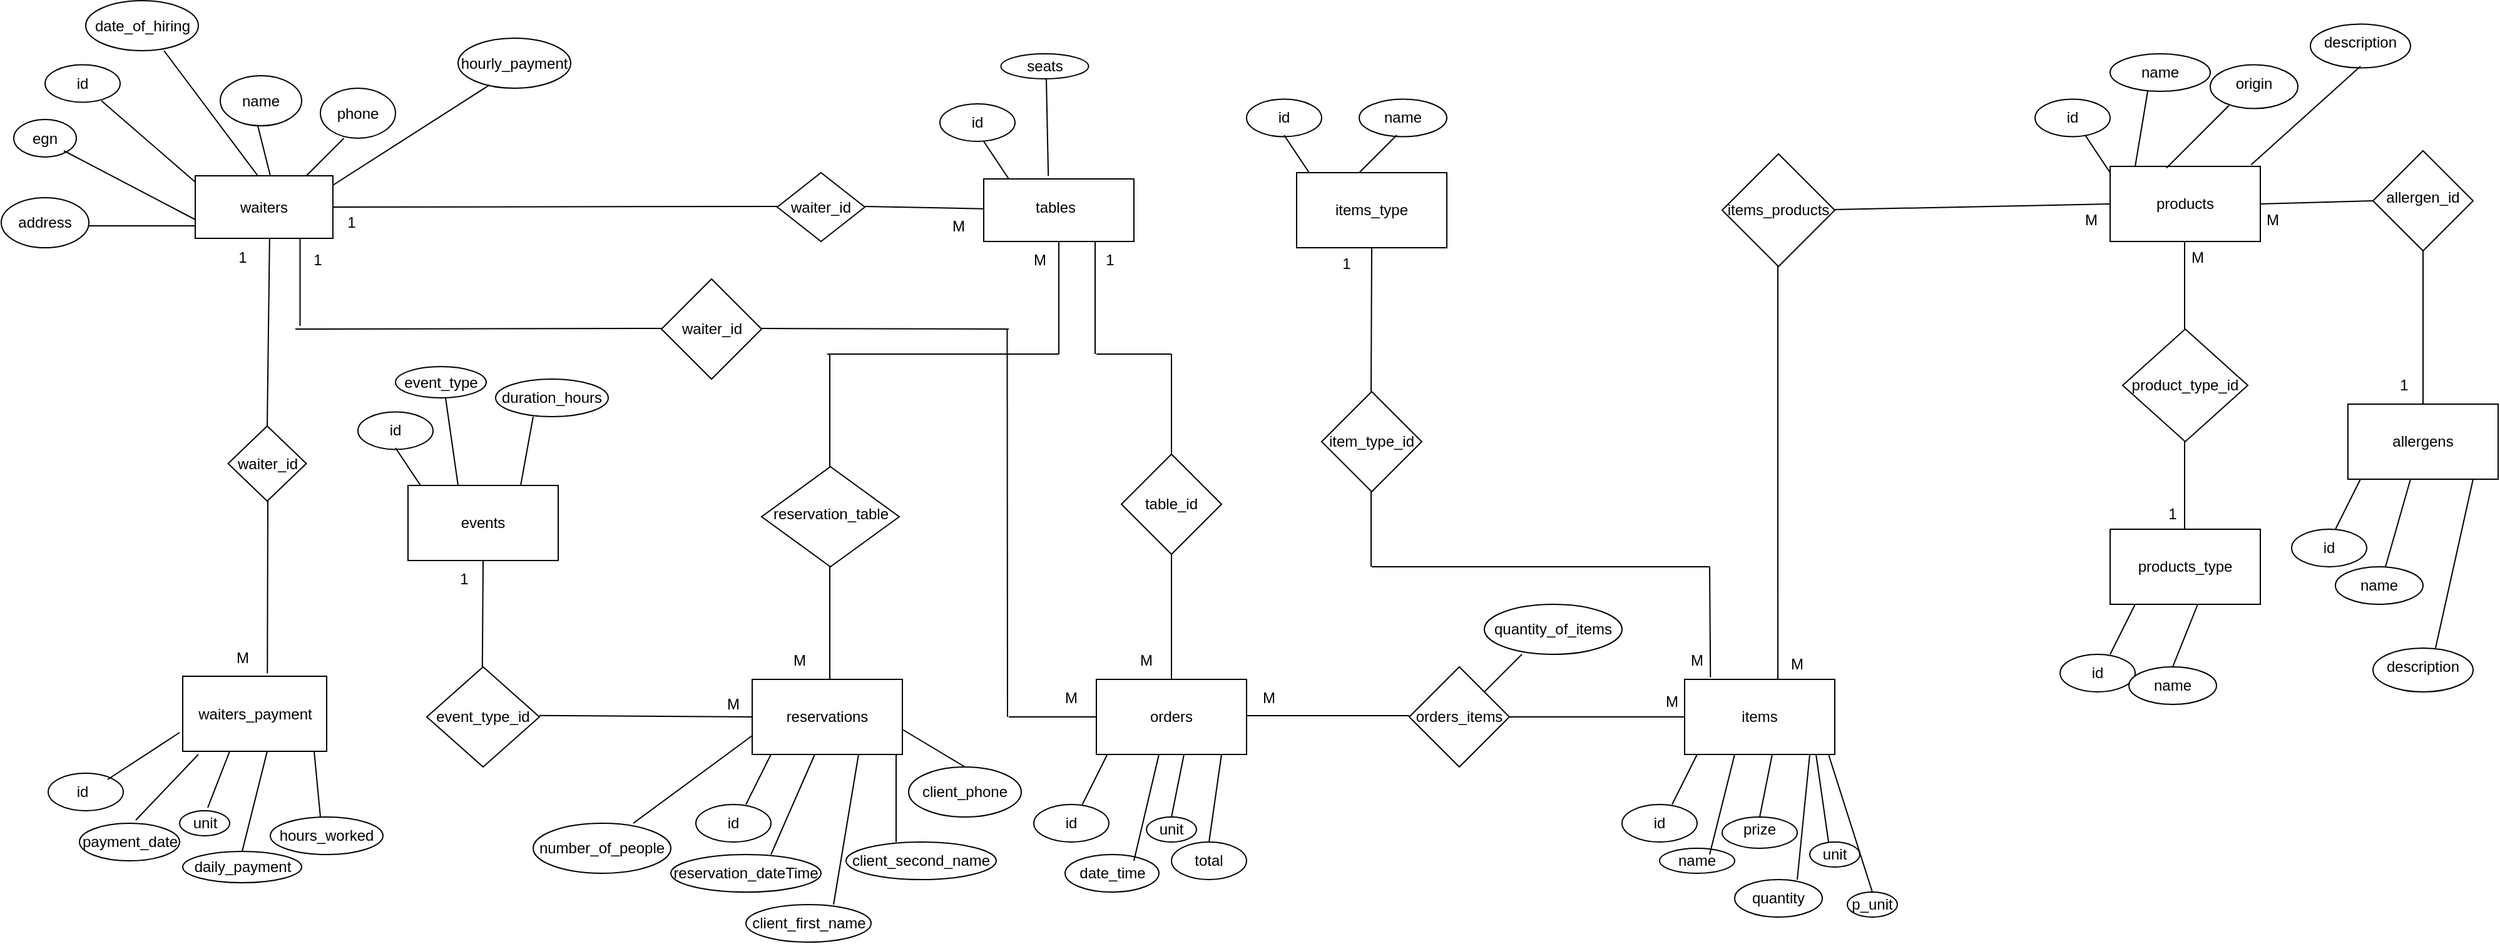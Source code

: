<mxfile version="21.1.5" type="github">
  <diagram id="R2lEEEUBdFMjLlhIrx00" name="Page-1">
    <mxGraphModel dx="3430" dy="3298" grid="1" gridSize="10" guides="1" tooltips="1" connect="1" arrows="1" fold="1" page="1" pageScale="1" pageWidth="850" pageHeight="1100" math="0" shadow="0" extFonts="Permanent Marker^https://fonts.googleapis.com/css?family=Permanent+Marker">
      <root>
        <mxCell id="0" />
        <mxCell id="1" parent="0" />
        <mxCell id="k7o5_xV8l02Oy5Of5oVu-1" value="" style="rounded=0;whiteSpace=wrap;html=1;" parent="1" vertex="1">
          <mxGeometry x="-170" y="-972.5" width="110" height="50" as="geometry" />
        </mxCell>
        <mxCell id="k7o5_xV8l02Oy5Of5oVu-2" value="waiters" style="text;html=1;strokeColor=none;fillColor=none;align=center;verticalAlign=middle;whiteSpace=wrap;rounded=0;" parent="1" vertex="1">
          <mxGeometry x="-145" y="-962.5" width="60" height="30" as="geometry" />
        </mxCell>
        <mxCell id="k7o5_xV8l02Oy5Of5oVu-8" value="" style="endArrow=none;html=1;rounded=0;" parent="1" edge="1">
          <mxGeometry width="50" height="50" relative="1" as="geometry">
            <mxPoint x="-170" y="-967.5" as="sourcePoint" />
            <mxPoint x="-245" y="-1032.5" as="targetPoint" />
          </mxGeometry>
        </mxCell>
        <mxCell id="k7o5_xV8l02Oy5Of5oVu-9" value="" style="ellipse;whiteSpace=wrap;html=1;" parent="1" vertex="1">
          <mxGeometry x="-290" y="-1061.25" width="60" height="30" as="geometry" />
        </mxCell>
        <mxCell id="k7o5_xV8l02Oy5Of5oVu-10" value="id" style="text;html=1;strokeColor=none;fillColor=none;align=center;verticalAlign=middle;whiteSpace=wrap;rounded=0;" parent="1" vertex="1">
          <mxGeometry x="-290" y="-1061.25" width="60" height="30" as="geometry" />
        </mxCell>
        <mxCell id="k7o5_xV8l02Oy5Of5oVu-11" value="" style="ellipse;whiteSpace=wrap;html=1;" parent="1" vertex="1">
          <mxGeometry x="-150" y="-1052.5" width="65" height="40" as="geometry" />
        </mxCell>
        <mxCell id="k7o5_xV8l02Oy5Of5oVu-12" value="" style="ellipse;whiteSpace=wrap;html=1;" parent="1" vertex="1">
          <mxGeometry x="40" y="-1082.5" width="90" height="40" as="geometry" />
        </mxCell>
        <mxCell id="k7o5_xV8l02Oy5Of5oVu-13" value="" style="ellipse;whiteSpace=wrap;html=1;" parent="1" vertex="1">
          <mxGeometry x="-315" y="-1017.5" width="50" height="30" as="geometry" />
        </mxCell>
        <mxCell id="k7o5_xV8l02Oy5Of5oVu-14" value="" style="ellipse;whiteSpace=wrap;html=1;" parent="1" vertex="1">
          <mxGeometry x="-325" y="-955" width="70" height="40" as="geometry" />
        </mxCell>
        <mxCell id="k7o5_xV8l02Oy5Of5oVu-15" value="" style="ellipse;whiteSpace=wrap;html=1;" parent="1" vertex="1">
          <mxGeometry x="-257.5" y="-1112.5" width="90" height="40" as="geometry" />
        </mxCell>
        <mxCell id="k7o5_xV8l02Oy5Of5oVu-16" value="" style="ellipse;whiteSpace=wrap;html=1;" parent="1" vertex="1">
          <mxGeometry x="-70" y="-1042.5" width="60" height="40" as="geometry" />
        </mxCell>
        <mxCell id="k7o5_xV8l02Oy5Of5oVu-17" value="name" style="text;html=1;strokeColor=none;fillColor=none;align=center;verticalAlign=middle;whiteSpace=wrap;rounded=0;" parent="1" vertex="1">
          <mxGeometry x="-143.75" y="-1047.5" width="52.5" height="30" as="geometry" />
        </mxCell>
        <mxCell id="k7o5_xV8l02Oy5Of5oVu-18" value="egn" style="text;html=1;strokeColor=none;fillColor=none;align=center;verticalAlign=middle;whiteSpace=wrap;rounded=0;" parent="1" vertex="1">
          <mxGeometry x="-320" y="-1015" width="60" height="25" as="geometry" />
        </mxCell>
        <mxCell id="k7o5_xV8l02Oy5Of5oVu-19" value="phone" style="text;html=1;strokeColor=none;fillColor=none;align=center;verticalAlign=middle;whiteSpace=wrap;rounded=0;" parent="1" vertex="1">
          <mxGeometry x="-65" y="-1037.5" width="50" height="30" as="geometry" />
        </mxCell>
        <mxCell id="k7o5_xV8l02Oy5Of5oVu-20" value="address" style="text;html=1;strokeColor=none;fillColor=none;align=center;verticalAlign=middle;whiteSpace=wrap;rounded=0;" parent="1" vertex="1">
          <mxGeometry x="-320" y="-950" width="60" height="30" as="geometry" />
        </mxCell>
        <mxCell id="k7o5_xV8l02Oy5Of5oVu-21" value="date_of_hiring" style="text;html=1;strokeColor=none;fillColor=none;align=center;verticalAlign=middle;whiteSpace=wrap;rounded=0;" parent="1" vertex="1">
          <mxGeometry x="-242.5" y="-1107.5" width="60" height="30" as="geometry" />
        </mxCell>
        <mxCell id="k7o5_xV8l02Oy5Of5oVu-22" value="hourly_payment" style="text;html=1;strokeColor=none;fillColor=none;align=center;verticalAlign=middle;whiteSpace=wrap;rounded=0;" parent="1" vertex="1">
          <mxGeometry x="55" y="-1077.5" width="60" height="30" as="geometry" />
        </mxCell>
        <mxCell id="k7o5_xV8l02Oy5Of5oVu-23" value="" style="endArrow=none;html=1;rounded=0;" parent="1" edge="1">
          <mxGeometry width="50" height="50" relative="1" as="geometry">
            <mxPoint x="-110" y="-972.5" as="sourcePoint" />
            <mxPoint x="-120" y="-1012.5" as="targetPoint" />
          </mxGeometry>
        </mxCell>
        <mxCell id="k7o5_xV8l02Oy5Of5oVu-25" value="" style="endArrow=none;html=1;rounded=0;" parent="1" edge="1">
          <mxGeometry width="50" height="50" relative="1" as="geometry">
            <mxPoint x="-81.25" y="-972.5" as="sourcePoint" />
            <mxPoint x="-51.25" y="-1002.5" as="targetPoint" />
          </mxGeometry>
        </mxCell>
        <mxCell id="k7o5_xV8l02Oy5Of5oVu-26" value="" style="endArrow=none;html=1;rounded=0;" parent="1" edge="1">
          <mxGeometry width="50" height="50" relative="1" as="geometry">
            <mxPoint x="-170" y="-937.5" as="sourcePoint" />
            <mxPoint x="-275" y="-992.5" as="targetPoint" />
          </mxGeometry>
        </mxCell>
        <mxCell id="k7o5_xV8l02Oy5Of5oVu-28" value="" style="endArrow=none;html=1;rounded=0;" parent="1" edge="1">
          <mxGeometry width="50" height="50" relative="1" as="geometry">
            <mxPoint x="-225" y="-932.5" as="sourcePoint" />
            <mxPoint x="-170" y="-932.5" as="targetPoint" />
            <Array as="points">
              <mxPoint x="-255" y="-932.5" />
              <mxPoint x="-225" y="-932.5" />
            </Array>
          </mxGeometry>
        </mxCell>
        <mxCell id="k7o5_xV8l02Oy5Of5oVu-29" value="" style="endArrow=none;html=1;rounded=0;" parent="1" edge="1">
          <mxGeometry width="50" height="50" relative="1" as="geometry">
            <mxPoint x="-195" y="-1072.5" as="sourcePoint" />
            <mxPoint x="-120" y="-972.5" as="targetPoint" />
            <Array as="points" />
          </mxGeometry>
        </mxCell>
        <mxCell id="k7o5_xV8l02Oy5Of5oVu-30" value="" style="endArrow=none;html=1;rounded=0;" parent="1" edge="1">
          <mxGeometry width="50" height="50" relative="1" as="geometry">
            <mxPoint x="-60" y="-965" as="sourcePoint" />
            <mxPoint x="65" y="-1045" as="targetPoint" />
          </mxGeometry>
        </mxCell>
        <mxCell id="k7o5_xV8l02Oy5Of5oVu-32" value="" style="rounded=0;whiteSpace=wrap;html=1;" parent="1" vertex="1">
          <mxGeometry x="-180" y="-572.5" width="115" height="60" as="geometry" />
        </mxCell>
        <mxCell id="k7o5_xV8l02Oy5Of5oVu-33" value="waiters_payment" style="text;html=1;strokeColor=none;fillColor=none;align=center;verticalAlign=middle;whiteSpace=wrap;rounded=0;" parent="1" vertex="1">
          <mxGeometry x="-152" y="-557.5" width="60" height="30" as="geometry" />
        </mxCell>
        <mxCell id="k7o5_xV8l02Oy5Of5oVu-34" value="" style="rhombus;whiteSpace=wrap;html=1;" parent="1" vertex="1">
          <mxGeometry x="-143.75" y="-772.5" width="62.5" height="60" as="geometry" />
        </mxCell>
        <mxCell id="k7o5_xV8l02Oy5Of5oVu-35" value="waiter_id" style="text;html=1;strokeColor=none;fillColor=none;align=center;verticalAlign=middle;whiteSpace=wrap;rounded=0;" parent="1" vertex="1">
          <mxGeometry x="-142.5" y="-757.5" width="60" height="30" as="geometry" />
        </mxCell>
        <mxCell id="k7o5_xV8l02Oy5Of5oVu-37" value="" style="endArrow=none;html=1;rounded=0;exitX=0.5;exitY=0;exitDx=0;exitDy=0;" parent="1" source="k7o5_xV8l02Oy5Of5oVu-34" edge="1">
          <mxGeometry width="50" height="50" relative="1" as="geometry">
            <mxPoint x="-110.59" y="-862.5" as="sourcePoint" />
            <mxPoint x="-110.59" y="-922.5" as="targetPoint" />
          </mxGeometry>
        </mxCell>
        <mxCell id="k7o5_xV8l02Oy5Of5oVu-38" value="" style="endArrow=none;html=1;rounded=0;exitX=0.588;exitY=-0.04;exitDx=0;exitDy=0;exitPerimeter=0;" parent="1" source="k7o5_xV8l02Oy5Of5oVu-32" edge="1">
          <mxGeometry width="50" height="50" relative="1" as="geometry">
            <mxPoint x="-110" y="-742.5" as="sourcePoint" />
            <mxPoint x="-112" y="-712.5" as="targetPoint" />
          </mxGeometry>
        </mxCell>
        <mxCell id="k7o5_xV8l02Oy5Of5oVu-41" value="" style="ellipse;whiteSpace=wrap;html=1;" parent="1" vertex="1">
          <mxGeometry x="-110" y="-460" width="90" height="30" as="geometry" />
        </mxCell>
        <mxCell id="k7o5_xV8l02Oy5Of5oVu-42" value="" style="ellipse;whiteSpace=wrap;html=1;" parent="1" vertex="1">
          <mxGeometry x="-180" y="-432.5" width="95" height="25" as="geometry" />
        </mxCell>
        <mxCell id="k7o5_xV8l02Oy5Of5oVu-49" value="" style="ellipse;whiteSpace=wrap;html=1;" parent="1" vertex="1">
          <mxGeometry x="-287.5" y="-495" width="60" height="30" as="geometry" />
        </mxCell>
        <mxCell id="k7o5_xV8l02Oy5Of5oVu-50" value="id" style="text;html=1;strokeColor=none;fillColor=none;align=center;verticalAlign=middle;whiteSpace=wrap;rounded=0;" parent="1" vertex="1">
          <mxGeometry x="-290" y="-495" width="60" height="30" as="geometry" />
        </mxCell>
        <mxCell id="k7o5_xV8l02Oy5Of5oVu-51" value="" style="endArrow=none;html=1;rounded=0;" parent="1" edge="1">
          <mxGeometry width="50" height="50" relative="1" as="geometry">
            <mxPoint x="-240" y="-490" as="sourcePoint" />
            <mxPoint x="-182.5" y="-527.5" as="targetPoint" />
          </mxGeometry>
        </mxCell>
        <mxCell id="k7o5_xV8l02Oy5Of5oVu-57" value="hours_worked" style="text;html=1;strokeColor=none;fillColor=none;align=center;verticalAlign=middle;whiteSpace=wrap;rounded=0;" parent="1" vertex="1">
          <mxGeometry x="-95" y="-460" width="60" height="30" as="geometry" />
        </mxCell>
        <mxCell id="k7o5_xV8l02Oy5Of5oVu-58" value="daily_payment" style="text;html=1;strokeColor=none;fillColor=none;align=center;verticalAlign=middle;whiteSpace=wrap;rounded=0;" parent="1" vertex="1">
          <mxGeometry x="-162.5" y="-435" width="60" height="30" as="geometry" />
        </mxCell>
        <mxCell id="k7o5_xV8l02Oy5Of5oVu-61" value="" style="endArrow=none;html=1;rounded=0;" parent="1" edge="1">
          <mxGeometry width="50" height="50" relative="1" as="geometry">
            <mxPoint x="-132.5" y="-432.5" as="sourcePoint" />
            <mxPoint x="-112.5" y="-512.5" as="targetPoint" />
          </mxGeometry>
        </mxCell>
        <mxCell id="k7o5_xV8l02Oy5Of5oVu-63" value="" style="endArrow=none;html=1;rounded=0;" parent="1" edge="1">
          <mxGeometry width="50" height="50" relative="1" as="geometry">
            <mxPoint x="-70" y="-460" as="sourcePoint" />
            <mxPoint x="-75" y="-512.5" as="targetPoint" />
          </mxGeometry>
        </mxCell>
        <mxCell id="k7o5_xV8l02Oy5Of5oVu-66" value="" style="rounded=0;whiteSpace=wrap;html=1;" parent="1" vertex="1">
          <mxGeometry x="460" y="-970" width="120" height="50" as="geometry" />
        </mxCell>
        <mxCell id="k7o5_xV8l02Oy5Of5oVu-67" value="tables" style="text;html=1;strokeColor=none;fillColor=none;align=center;verticalAlign=middle;whiteSpace=wrap;rounded=0;" parent="1" vertex="1">
          <mxGeometry x="485" y="-960" width="65" height="25" as="geometry" />
        </mxCell>
        <mxCell id="k7o5_xV8l02Oy5Of5oVu-68" value="" style="ellipse;whiteSpace=wrap;html=1;" parent="1" vertex="1">
          <mxGeometry x="425" y="-1030" width="60" height="30" as="geometry" />
        </mxCell>
        <mxCell id="k7o5_xV8l02Oy5Of5oVu-69" value="id" style="text;html=1;strokeColor=none;fillColor=none;align=center;verticalAlign=middle;whiteSpace=wrap;rounded=0;" parent="1" vertex="1">
          <mxGeometry x="425" y="-1030" width="60" height="30" as="geometry" />
        </mxCell>
        <mxCell id="k7o5_xV8l02Oy5Of5oVu-70" value="" style="endArrow=none;html=1;rounded=0;" parent="1" edge="1">
          <mxGeometry width="50" height="50" relative="1" as="geometry">
            <mxPoint x="480" y="-970" as="sourcePoint" />
            <mxPoint x="460" y="-1000" as="targetPoint" />
          </mxGeometry>
        </mxCell>
        <mxCell id="k7o5_xV8l02Oy5Of5oVu-71" value="" style="ellipse;whiteSpace=wrap;html=1;" parent="1" vertex="1">
          <mxGeometry x="473.75" y="-1070" width="70" height="20" as="geometry" />
        </mxCell>
        <mxCell id="k7o5_xV8l02Oy5Of5oVu-75" value="seats" style="text;html=1;strokeColor=none;fillColor=none;align=center;verticalAlign=middle;whiteSpace=wrap;rounded=0;" parent="1" vertex="1">
          <mxGeometry x="478.75" y="-1075" width="60" height="30" as="geometry" />
        </mxCell>
        <mxCell id="k7o5_xV8l02Oy5Of5oVu-83" value="" style="endArrow=none;html=1;rounded=0;exitX=0.43;exitY=-0.048;exitDx=0;exitDy=0;exitPerimeter=0;" parent="1" source="k7o5_xV8l02Oy5Of5oVu-66" edge="1">
          <mxGeometry width="50" height="50" relative="1" as="geometry">
            <mxPoint x="530" y="-985" as="sourcePoint" />
            <mxPoint x="510" y="-1050" as="targetPoint" />
          </mxGeometry>
        </mxCell>
        <mxCell id="k7o5_xV8l02Oy5Of5oVu-88" value="" style="rhombus;whiteSpace=wrap;html=1;" parent="1" vertex="1">
          <mxGeometry x="295" y="-975" width="70" height="55" as="geometry" />
        </mxCell>
        <mxCell id="k7o5_xV8l02Oy5Of5oVu-89" value="waiter_id&lt;br&gt;" style="text;html=1;strokeColor=none;fillColor=none;align=center;verticalAlign=middle;whiteSpace=wrap;rounded=0;" parent="1" vertex="1">
          <mxGeometry x="300" y="-962.5" width="60" height="30" as="geometry" />
        </mxCell>
        <mxCell id="k7o5_xV8l02Oy5Of5oVu-92" value="" style="endArrow=none;html=1;rounded=0;exitX=1;exitY=0.5;exitDx=0;exitDy=0;" parent="1" source="k7o5_xV8l02Oy5Of5oVu-1" edge="1">
          <mxGeometry width="50" height="50" relative="1" as="geometry">
            <mxPoint x="100" y="-948" as="sourcePoint" />
            <mxPoint x="295" y="-948" as="targetPoint" />
          </mxGeometry>
        </mxCell>
        <mxCell id="k7o5_xV8l02Oy5Of5oVu-93" value="" style="endArrow=none;html=1;rounded=0;" parent="1" target="k7o5_xV8l02Oy5Of5oVu-66" edge="1">
          <mxGeometry width="50" height="50" relative="1" as="geometry">
            <mxPoint x="365" y="-948" as="sourcePoint" />
            <mxPoint x="435" y="-948" as="targetPoint" />
          </mxGeometry>
        </mxCell>
        <mxCell id="k7o5_xV8l02Oy5Of5oVu-94" value="" style="rounded=0;whiteSpace=wrap;html=1;" parent="1" vertex="1">
          <mxGeometry x="275" y="-570" width="120" height="60" as="geometry" />
        </mxCell>
        <mxCell id="k7o5_xV8l02Oy5Of5oVu-95" value="reservations&lt;br&gt;" style="text;html=1;strokeColor=none;fillColor=none;align=center;verticalAlign=middle;whiteSpace=wrap;rounded=0;" parent="1" vertex="1">
          <mxGeometry x="305" y="-555" width="60" height="30" as="geometry" />
        </mxCell>
        <mxCell id="k7o5_xV8l02Oy5Of5oVu-96" value="" style="ellipse;whiteSpace=wrap;html=1;" parent="1" vertex="1">
          <mxGeometry x="230" y="-470" width="60" height="30" as="geometry" />
        </mxCell>
        <mxCell id="k7o5_xV8l02Oy5Of5oVu-97" value="id" style="text;html=1;strokeColor=none;fillColor=none;align=center;verticalAlign=middle;whiteSpace=wrap;rounded=0;" parent="1" vertex="1">
          <mxGeometry x="230" y="-470" width="60" height="30" as="geometry" />
        </mxCell>
        <mxCell id="k7o5_xV8l02Oy5Of5oVu-98" value="" style="endArrow=none;html=1;rounded=0;" parent="1" edge="1">
          <mxGeometry width="50" height="50" relative="1" as="geometry">
            <mxPoint x="270" y="-470" as="sourcePoint" />
            <mxPoint x="290" y="-510" as="targetPoint" />
          </mxGeometry>
        </mxCell>
        <mxCell id="k7o5_xV8l02Oy5Of5oVu-99" value="" style="ellipse;whiteSpace=wrap;html=1;" parent="1" vertex="1">
          <mxGeometry x="400" y="-500" width="90" height="40" as="geometry" />
        </mxCell>
        <mxCell id="k7o5_xV8l02Oy5Of5oVu-100" value="" style="ellipse;whiteSpace=wrap;html=1;" parent="1" vertex="1">
          <mxGeometry x="270" y="-390" width="100" height="30" as="geometry" />
        </mxCell>
        <mxCell id="k7o5_xV8l02Oy5Of5oVu-101" value="" style="ellipse;whiteSpace=wrap;html=1;" parent="1" vertex="1">
          <mxGeometry x="350" y="-440" width="120" height="30" as="geometry" />
        </mxCell>
        <mxCell id="k7o5_xV8l02Oy5Of5oVu-102" value="" style="ellipse;whiteSpace=wrap;html=1;" parent="1" vertex="1">
          <mxGeometry x="210" y="-430" width="120" height="30" as="geometry" />
        </mxCell>
        <mxCell id="k7o5_xV8l02Oy5Of5oVu-104" value="client_phone" style="text;html=1;strokeColor=none;fillColor=none;align=center;verticalAlign=middle;whiteSpace=wrap;rounded=0;" parent="1" vertex="1">
          <mxGeometry x="415" y="-495" width="60" height="30" as="geometry" />
        </mxCell>
        <mxCell id="k7o5_xV8l02Oy5Of5oVu-105" value="client_second_name" style="text;html=1;strokeColor=none;fillColor=none;align=center;verticalAlign=middle;whiteSpace=wrap;rounded=0;" parent="1" vertex="1">
          <mxGeometry x="380" y="-440" width="60" height="30" as="geometry" />
        </mxCell>
        <mxCell id="k7o5_xV8l02Oy5Of5oVu-106" value="client_first_name" style="text;html=1;strokeColor=none;fillColor=none;align=center;verticalAlign=middle;whiteSpace=wrap;rounded=0;" parent="1" vertex="1">
          <mxGeometry x="282.5" y="-390" width="75" height="30" as="geometry" />
        </mxCell>
        <mxCell id="k7o5_xV8l02Oy5Of5oVu-107" value="reservation_dateTime" style="text;html=1;strokeColor=none;fillColor=none;align=center;verticalAlign=middle;whiteSpace=wrap;rounded=0;" parent="1" vertex="1">
          <mxGeometry x="240" y="-430" width="60" height="30" as="geometry" />
        </mxCell>
        <mxCell id="k7o5_xV8l02Oy5Of5oVu-110" value="" style="endArrow=none;html=1;rounded=0;" parent="1" edge="1">
          <mxGeometry width="50" height="50" relative="1" as="geometry">
            <mxPoint x="290" y="-430" as="sourcePoint" />
            <mxPoint x="325" y="-510" as="targetPoint" />
          </mxGeometry>
        </mxCell>
        <mxCell id="k7o5_xV8l02Oy5Of5oVu-112" value="" style="endArrow=none;html=1;rounded=0;" parent="1" edge="1">
          <mxGeometry width="50" height="50" relative="1" as="geometry">
            <mxPoint x="340" y="-390" as="sourcePoint" />
            <mxPoint x="360" y="-510" as="targetPoint" />
          </mxGeometry>
        </mxCell>
        <mxCell id="k7o5_xV8l02Oy5Of5oVu-113" value="" style="endArrow=none;html=1;rounded=0;" parent="1" edge="1">
          <mxGeometry width="50" height="50" relative="1" as="geometry">
            <mxPoint x="390" y="-440" as="sourcePoint" />
            <mxPoint x="390" y="-510" as="targetPoint" />
          </mxGeometry>
        </mxCell>
        <mxCell id="k7o5_xV8l02Oy5Of5oVu-114" value="" style="endArrow=none;html=1;rounded=0;" parent="1" edge="1">
          <mxGeometry width="50" height="50" relative="1" as="geometry">
            <mxPoint x="445" y="-500" as="sourcePoint" />
            <mxPoint x="395" y="-530" as="targetPoint" />
            <Array as="points">
              <mxPoint x="445" y="-500" />
            </Array>
          </mxGeometry>
        </mxCell>
        <mxCell id="k7o5_xV8l02Oy5Of5oVu-115" value="" style="rhombus;whiteSpace=wrap;html=1;" parent="1" vertex="1">
          <mxGeometry x="282.5" y="-740" width="110" height="80" as="geometry" />
        </mxCell>
        <mxCell id="k7o5_xV8l02Oy5Of5oVu-116" value="reservation_table&lt;br&gt;" style="text;html=1;strokeColor=none;fillColor=none;align=center;verticalAlign=middle;whiteSpace=wrap;rounded=0;" parent="1" vertex="1">
          <mxGeometry x="307.5" y="-720" width="60" height="35" as="geometry" />
        </mxCell>
        <mxCell id="k7o5_xV8l02Oy5Of5oVu-117" value="" style="endArrow=none;html=1;rounded=0;" parent="1" edge="1">
          <mxGeometry width="50" height="50" relative="1" as="geometry">
            <mxPoint x="337" y="-570" as="sourcePoint" />
            <mxPoint x="337" y="-660" as="targetPoint" />
          </mxGeometry>
        </mxCell>
        <mxCell id="k7o5_xV8l02Oy5Of5oVu-118" value="" style="endArrow=none;html=1;rounded=0;" parent="1" edge="1">
          <mxGeometry width="50" height="50" relative="1" as="geometry">
            <mxPoint x="337" y="-740" as="sourcePoint" />
            <mxPoint x="337" y="-830" as="targetPoint" />
          </mxGeometry>
        </mxCell>
        <mxCell id="k7o5_xV8l02Oy5Of5oVu-119" value="" style="endArrow=none;html=1;rounded=0;" parent="1" edge="1">
          <mxGeometry width="50" height="50" relative="1" as="geometry">
            <mxPoint x="335" y="-830" as="sourcePoint" />
            <mxPoint x="520" y="-830" as="targetPoint" />
          </mxGeometry>
        </mxCell>
        <mxCell id="k7o5_xV8l02Oy5Of5oVu-120" value="" style="endArrow=none;html=1;rounded=0;" parent="1" edge="1">
          <mxGeometry width="50" height="50" relative="1" as="geometry">
            <mxPoint x="520" y="-830" as="sourcePoint" />
            <mxPoint x="520" y="-920" as="targetPoint" />
            <Array as="points">
              <mxPoint x="520" y="-900" />
            </Array>
          </mxGeometry>
        </mxCell>
        <mxCell id="k7o5_xV8l02Oy5Of5oVu-121" value="" style="rounded=0;whiteSpace=wrap;html=1;" parent="1" vertex="1">
          <mxGeometry x="550" y="-570" width="120" height="60" as="geometry" />
        </mxCell>
        <mxCell id="k7o5_xV8l02Oy5Of5oVu-122" value="orders" style="text;html=1;strokeColor=none;fillColor=none;align=center;verticalAlign=middle;whiteSpace=wrap;rounded=0;" parent="1" vertex="1">
          <mxGeometry x="580" y="-555" width="60" height="30" as="geometry" />
        </mxCell>
        <mxCell id="k7o5_xV8l02Oy5Of5oVu-123" value="" style="ellipse;whiteSpace=wrap;html=1;" parent="1" vertex="1">
          <mxGeometry x="500" y="-470" width="60" height="30" as="geometry" />
        </mxCell>
        <mxCell id="k7o5_xV8l02Oy5Of5oVu-124" value="id" style="text;html=1;strokeColor=none;fillColor=none;align=center;verticalAlign=middle;whiteSpace=wrap;rounded=0;" parent="1" vertex="1">
          <mxGeometry x="500" y="-470" width="60" height="30" as="geometry" />
        </mxCell>
        <mxCell id="k7o5_xV8l02Oy5Of5oVu-125" value="" style="endArrow=none;html=1;rounded=0;" parent="1" edge="1">
          <mxGeometry width="50" height="50" relative="1" as="geometry">
            <mxPoint x="538.75" y="-470" as="sourcePoint" />
            <mxPoint x="558.75" y="-510" as="targetPoint" />
          </mxGeometry>
        </mxCell>
        <mxCell id="k7o5_xV8l02Oy5Of5oVu-126" value="" style="ellipse;whiteSpace=wrap;html=1;" parent="1" vertex="1">
          <mxGeometry x="525" y="-430" width="75" height="30" as="geometry" />
        </mxCell>
        <mxCell id="k7o5_xV8l02Oy5Of5oVu-127" value="" style="ellipse;whiteSpace=wrap;html=1;" parent="1" vertex="1">
          <mxGeometry x="610" y="-440" width="60" height="30" as="geometry" />
        </mxCell>
        <mxCell id="k7o5_xV8l02Oy5Of5oVu-128" value="date_time&lt;br&gt;" style="text;html=1;strokeColor=none;fillColor=none;align=center;verticalAlign=middle;whiteSpace=wrap;rounded=0;" parent="1" vertex="1">
          <mxGeometry x="532.5" y="-430" width="60" height="30" as="geometry" />
        </mxCell>
        <mxCell id="k7o5_xV8l02Oy5Of5oVu-129" value="total&lt;br&gt;" style="text;html=1;strokeColor=none;fillColor=none;align=center;verticalAlign=middle;whiteSpace=wrap;rounded=0;" parent="1" vertex="1">
          <mxGeometry x="610" y="-440" width="60" height="30" as="geometry" />
        </mxCell>
        <mxCell id="k7o5_xV8l02Oy5Of5oVu-132" value="" style="endArrow=none;html=1;rounded=0;" parent="1" edge="1">
          <mxGeometry width="50" height="50" relative="1" as="geometry">
            <mxPoint x="580" y="-425" as="sourcePoint" />
            <mxPoint x="600" y="-510" as="targetPoint" />
          </mxGeometry>
        </mxCell>
        <mxCell id="k7o5_xV8l02Oy5Of5oVu-133" value="" style="endArrow=none;html=1;rounded=0;" parent="1" edge="1">
          <mxGeometry width="50" height="50" relative="1" as="geometry">
            <mxPoint x="640" y="-440" as="sourcePoint" />
            <mxPoint x="650" y="-510" as="targetPoint" />
          </mxGeometry>
        </mxCell>
        <mxCell id="k7o5_xV8l02Oy5Of5oVu-134" value="" style="rhombus;whiteSpace=wrap;html=1;" parent="1" vertex="1">
          <mxGeometry x="570" y="-750" width="80" height="80" as="geometry" />
        </mxCell>
        <mxCell id="k7o5_xV8l02Oy5Of5oVu-135" value="" style="rhombus;whiteSpace=wrap;html=1;" parent="1" vertex="1">
          <mxGeometry x="202.5" y="-890" width="80" height="80" as="geometry" />
        </mxCell>
        <mxCell id="k7o5_xV8l02Oy5Of5oVu-136" value="table_id" style="text;html=1;strokeColor=none;fillColor=none;align=center;verticalAlign=middle;whiteSpace=wrap;rounded=0;" parent="1" vertex="1">
          <mxGeometry x="580" y="-725" width="60" height="30" as="geometry" />
        </mxCell>
        <mxCell id="k7o5_xV8l02Oy5Of5oVu-137" value="waiter_id" style="text;html=1;strokeColor=none;fillColor=none;align=center;verticalAlign=middle;whiteSpace=wrap;rounded=0;" parent="1" vertex="1">
          <mxGeometry x="212.5" y="-865" width="60" height="30" as="geometry" />
        </mxCell>
        <mxCell id="k7o5_xV8l02Oy5Of5oVu-138" value="" style="endArrow=none;html=1;rounded=0;exitX=0.5;exitY=0;exitDx=0;exitDy=0;" parent="1" source="k7o5_xV8l02Oy5Of5oVu-121" edge="1">
          <mxGeometry width="50" height="50" relative="1" as="geometry">
            <mxPoint x="610" y="-600" as="sourcePoint" />
            <mxPoint x="610" y="-670" as="targetPoint" />
          </mxGeometry>
        </mxCell>
        <mxCell id="k7o5_xV8l02Oy5Of5oVu-139" value="" style="endArrow=none;html=1;rounded=0;" parent="1" edge="1">
          <mxGeometry width="50" height="50" relative="1" as="geometry">
            <mxPoint x="549" y="-830" as="sourcePoint" />
            <mxPoint x="549" y="-920" as="targetPoint" />
          </mxGeometry>
        </mxCell>
        <mxCell id="k7o5_xV8l02Oy5Of5oVu-141" value="" style="endArrow=none;html=1;rounded=0;" parent="1" edge="1">
          <mxGeometry width="50" height="50" relative="1" as="geometry">
            <mxPoint x="610" y="-750" as="sourcePoint" />
            <mxPoint x="610" y="-830" as="targetPoint" />
          </mxGeometry>
        </mxCell>
        <mxCell id="k7o5_xV8l02Oy5Of5oVu-142" value="" style="endArrow=none;html=1;rounded=0;" parent="1" edge="1">
          <mxGeometry width="50" height="50" relative="1" as="geometry">
            <mxPoint x="550" y="-830" as="sourcePoint" />
            <mxPoint x="610" y="-830" as="targetPoint" />
          </mxGeometry>
        </mxCell>
        <mxCell id="k7o5_xV8l02Oy5Of5oVu-144" value="" style="endArrow=none;html=1;rounded=0;" parent="1" edge="1">
          <mxGeometry width="50" height="50" relative="1" as="geometry">
            <mxPoint x="-90" y="-850" as="sourcePoint" />
            <mxPoint x="202.5" y="-850.5" as="targetPoint" />
          </mxGeometry>
        </mxCell>
        <mxCell id="k7o5_xV8l02Oy5Of5oVu-145" value="" style="endArrow=none;html=1;rounded=0;" parent="1" edge="1">
          <mxGeometry width="50" height="50" relative="1" as="geometry">
            <mxPoint x="-86.25" y="-852.5" as="sourcePoint" />
            <mxPoint x="-86.25" y="-922.5" as="targetPoint" />
          </mxGeometry>
        </mxCell>
        <mxCell id="k7o5_xV8l02Oy5Of5oVu-146" value="" style="endArrow=none;html=1;rounded=0;" parent="1" edge="1">
          <mxGeometry width="50" height="50" relative="1" as="geometry">
            <mxPoint x="282.5" y="-850.5" as="sourcePoint" />
            <mxPoint x="480" y="-850" as="targetPoint" />
          </mxGeometry>
        </mxCell>
        <mxCell id="k7o5_xV8l02Oy5Of5oVu-147" value="" style="endArrow=none;html=1;rounded=0;" parent="1" edge="1">
          <mxGeometry width="50" height="50" relative="1" as="geometry">
            <mxPoint x="479" y="-540" as="sourcePoint" />
            <mxPoint x="478.75" y="-850" as="targetPoint" />
          </mxGeometry>
        </mxCell>
        <mxCell id="k7o5_xV8l02Oy5Of5oVu-148" value="" style="endArrow=none;html=1;rounded=0;" parent="1" edge="1">
          <mxGeometry width="50" height="50" relative="1" as="geometry">
            <mxPoint x="480" y="-540" as="sourcePoint" />
            <mxPoint x="550" y="-540" as="targetPoint" />
            <Array as="points">
              <mxPoint x="540" y="-540" />
            </Array>
          </mxGeometry>
        </mxCell>
        <mxCell id="k7o5_xV8l02Oy5Of5oVu-149" value="" style="rounded=0;whiteSpace=wrap;html=1;" parent="1" vertex="1">
          <mxGeometry x="1020" y="-570" width="120" height="60" as="geometry" />
        </mxCell>
        <mxCell id="k7o5_xV8l02Oy5Of5oVu-150" value="items" style="text;html=1;strokeColor=none;fillColor=none;align=center;verticalAlign=middle;whiteSpace=wrap;rounded=0;" parent="1" vertex="1">
          <mxGeometry x="1050" y="-555" width="60" height="30" as="geometry" />
        </mxCell>
        <mxCell id="k7o5_xV8l02Oy5Of5oVu-151" value="" style="ellipse;whiteSpace=wrap;html=1;" parent="1" vertex="1">
          <mxGeometry x="970" y="-470" width="60" height="30" as="geometry" />
        </mxCell>
        <mxCell id="k7o5_xV8l02Oy5Of5oVu-152" value="id" style="text;html=1;strokeColor=none;fillColor=none;align=center;verticalAlign=middle;whiteSpace=wrap;rounded=0;" parent="1" vertex="1">
          <mxGeometry x="970" y="-470" width="60" height="30" as="geometry" />
        </mxCell>
        <mxCell id="k7o5_xV8l02Oy5Of5oVu-153" value="" style="endArrow=none;html=1;rounded=0;" parent="1" edge="1">
          <mxGeometry width="50" height="50" relative="1" as="geometry">
            <mxPoint x="1010" y="-470" as="sourcePoint" />
            <mxPoint x="1030" y="-510" as="targetPoint" />
          </mxGeometry>
        </mxCell>
        <mxCell id="k7o5_xV8l02Oy5Of5oVu-154" value="" style="ellipse;whiteSpace=wrap;html=1;" parent="1" vertex="1">
          <mxGeometry x="1000" y="-435" width="60" height="20" as="geometry" />
        </mxCell>
        <mxCell id="k7o5_xV8l02Oy5Of5oVu-155" value="" style="ellipse;whiteSpace=wrap;html=1;" parent="1" vertex="1">
          <mxGeometry x="1060" y="-410" width="70" height="30" as="geometry" />
        </mxCell>
        <mxCell id="k7o5_xV8l02Oy5Of5oVu-156" value="" style="ellipse;whiteSpace=wrap;html=1;" parent="1" vertex="1">
          <mxGeometry x="1050" y="-460" width="60" height="25" as="geometry" />
        </mxCell>
        <mxCell id="k7o5_xV8l02Oy5Of5oVu-157" value="name" style="text;html=1;strokeColor=none;fillColor=none;align=center;verticalAlign=middle;whiteSpace=wrap;rounded=0;" parent="1" vertex="1">
          <mxGeometry x="1000" y="-440" width="60" height="30" as="geometry" />
        </mxCell>
        <mxCell id="k7o5_xV8l02Oy5Of5oVu-158" value="prize" style="text;html=1;strokeColor=none;fillColor=none;align=center;verticalAlign=middle;whiteSpace=wrap;rounded=0;" parent="1" vertex="1">
          <mxGeometry x="1050" y="-465" width="60" height="30" as="geometry" />
        </mxCell>
        <mxCell id="k7o5_xV8l02Oy5Of5oVu-159" value="quantity" style="text;html=1;strokeColor=none;fillColor=none;align=center;verticalAlign=middle;whiteSpace=wrap;rounded=0;" parent="1" vertex="1">
          <mxGeometry x="1060" y="-415" width="70" height="40" as="geometry" />
        </mxCell>
        <mxCell id="k7o5_xV8l02Oy5Of5oVu-161" value="" style="endArrow=none;html=1;rounded=0;" parent="1" edge="1">
          <mxGeometry width="50" height="50" relative="1" as="geometry">
            <mxPoint x="1040" y="-430" as="sourcePoint" />
            <mxPoint x="1060" y="-510" as="targetPoint" />
          </mxGeometry>
        </mxCell>
        <mxCell id="k7o5_xV8l02Oy5Of5oVu-162" value="" style="endArrow=none;html=1;rounded=0;" parent="1" edge="1">
          <mxGeometry width="50" height="50" relative="1" as="geometry">
            <mxPoint x="1080" y="-460" as="sourcePoint" />
            <mxPoint x="1090" y="-510" as="targetPoint" />
          </mxGeometry>
        </mxCell>
        <mxCell id="k7o5_xV8l02Oy5Of5oVu-163" value="" style="endArrow=none;html=1;rounded=0;" parent="1" edge="1">
          <mxGeometry width="50" height="50" relative="1" as="geometry">
            <mxPoint x="1110" y="-410" as="sourcePoint" />
            <mxPoint x="1120" y="-510" as="targetPoint" />
          </mxGeometry>
        </mxCell>
        <mxCell id="k7o5_xV8l02Oy5Of5oVu-164" value="" style="rhombus;whiteSpace=wrap;html=1;" parent="1" vertex="1">
          <mxGeometry x="800" y="-580" width="80" height="80" as="geometry" />
        </mxCell>
        <mxCell id="k7o5_xV8l02Oy5Of5oVu-165" value="orders_items" style="text;html=1;strokeColor=none;fillColor=none;align=center;verticalAlign=middle;whiteSpace=wrap;rounded=0;" parent="1" vertex="1">
          <mxGeometry x="810" y="-560" width="60" height="40" as="geometry" />
        </mxCell>
        <mxCell id="k7o5_xV8l02Oy5Of5oVu-167" value="" style="endArrow=none;html=1;rounded=0;exitX=1;exitY=0.5;exitDx=0;exitDy=0;" parent="1" source="k7o5_xV8l02Oy5Of5oVu-164" target="k7o5_xV8l02Oy5Of5oVu-149" edge="1">
          <mxGeometry width="50" height="50" relative="1" as="geometry">
            <mxPoint x="890" y="-540" as="sourcePoint" />
            <mxPoint x="980" y="-535.5" as="targetPoint" />
          </mxGeometry>
        </mxCell>
        <mxCell id="k7o5_xV8l02Oy5Of5oVu-168" value="" style="endArrow=none;html=1;rounded=0;" parent="1" edge="1">
          <mxGeometry width="50" height="50" relative="1" as="geometry">
            <mxPoint x="670" y="-541" as="sourcePoint" />
            <mxPoint x="800" y="-541" as="targetPoint" />
          </mxGeometry>
        </mxCell>
        <mxCell id="k7o5_xV8l02Oy5Of5oVu-169" value="" style="rounded=0;whiteSpace=wrap;html=1;" parent="1" vertex="1">
          <mxGeometry x="710" y="-975" width="120" height="60" as="geometry" />
        </mxCell>
        <mxCell id="k7o5_xV8l02Oy5Of5oVu-170" value="items_type" style="text;html=1;strokeColor=none;fillColor=none;align=center;verticalAlign=middle;whiteSpace=wrap;rounded=0;" parent="1" vertex="1">
          <mxGeometry x="740" y="-960" width="60" height="30" as="geometry" />
        </mxCell>
        <mxCell id="k7o5_xV8l02Oy5Of5oVu-171" value="" style="ellipse;whiteSpace=wrap;html=1;" parent="1" vertex="1">
          <mxGeometry x="670" y="-1033.75" width="60" height="30" as="geometry" />
        </mxCell>
        <mxCell id="k7o5_xV8l02Oy5Of5oVu-172" value="id" style="text;html=1;strokeColor=none;fillColor=none;align=center;verticalAlign=middle;whiteSpace=wrap;rounded=0;" parent="1" vertex="1">
          <mxGeometry x="670" y="-1033.75" width="60" height="30" as="geometry" />
        </mxCell>
        <mxCell id="k7o5_xV8l02Oy5Of5oVu-173" value="" style="endArrow=none;html=1;rounded=0;" parent="1" edge="1">
          <mxGeometry width="50" height="50" relative="1" as="geometry">
            <mxPoint x="720" y="-975" as="sourcePoint" />
            <mxPoint x="700" y="-1005" as="targetPoint" />
          </mxGeometry>
        </mxCell>
        <mxCell id="k7o5_xV8l02Oy5Of5oVu-174" value="" style="ellipse;whiteSpace=wrap;html=1;" parent="1" vertex="1">
          <mxGeometry x="760" y="-1033.75" width="70" height="30" as="geometry" />
        </mxCell>
        <mxCell id="k7o5_xV8l02Oy5Of5oVu-175" value="name" style="text;html=1;strokeColor=none;fillColor=none;align=center;verticalAlign=middle;whiteSpace=wrap;rounded=0;" parent="1" vertex="1">
          <mxGeometry x="765" y="-1033.75" width="60" height="30" as="geometry" />
        </mxCell>
        <mxCell id="k7o5_xV8l02Oy5Of5oVu-176" value="" style="endArrow=none;html=1;rounded=0;" parent="1" edge="1">
          <mxGeometry width="50" height="50" relative="1" as="geometry">
            <mxPoint x="760" y="-975" as="sourcePoint" />
            <mxPoint x="790" y="-1005" as="targetPoint" />
          </mxGeometry>
        </mxCell>
        <mxCell id="k7o5_xV8l02Oy5Of5oVu-177" value="" style="rhombus;whiteSpace=wrap;html=1;" parent="1" vertex="1">
          <mxGeometry x="730" y="-800" width="80" height="80" as="geometry" />
        </mxCell>
        <mxCell id="k7o5_xV8l02Oy5Of5oVu-178" value="item_type_id" style="text;html=1;strokeColor=none;fillColor=none;align=center;verticalAlign=middle;whiteSpace=wrap;rounded=0;" parent="1" vertex="1">
          <mxGeometry x="740" y="-775" width="60" height="30" as="geometry" />
        </mxCell>
        <mxCell id="k7o5_xV8l02Oy5Of5oVu-179" value="" style="endArrow=none;html=1;rounded=0;entryX=0.5;entryY=1;entryDx=0;entryDy=0;" parent="1" target="k7o5_xV8l02Oy5Of5oVu-169" edge="1">
          <mxGeometry width="50" height="50" relative="1" as="geometry">
            <mxPoint x="769.5" y="-800" as="sourcePoint" />
            <mxPoint x="769.5" y="-870" as="targetPoint" />
          </mxGeometry>
        </mxCell>
        <mxCell id="k7o5_xV8l02Oy5Of5oVu-180" value="" style="endArrow=none;html=1;rounded=0;" parent="1" edge="1">
          <mxGeometry width="50" height="50" relative="1" as="geometry">
            <mxPoint x="769.5" y="-660" as="sourcePoint" />
            <mxPoint x="769.5" y="-720" as="targetPoint" />
          </mxGeometry>
        </mxCell>
        <mxCell id="k7o5_xV8l02Oy5Of5oVu-181" value="" style="endArrow=none;html=1;rounded=0;" parent="1" edge="1">
          <mxGeometry width="50" height="50" relative="1" as="geometry">
            <mxPoint x="770" y="-660" as="sourcePoint" />
            <mxPoint x="1040" y="-660" as="targetPoint" />
          </mxGeometry>
        </mxCell>
        <mxCell id="k7o5_xV8l02Oy5Of5oVu-184" value="" style="ellipse;whiteSpace=wrap;html=1;" parent="1" vertex="1">
          <mxGeometry x="860" y="-630" width="110" height="40" as="geometry" />
        </mxCell>
        <mxCell id="k7o5_xV8l02Oy5Of5oVu-185" value="quantity_of_items" style="text;html=1;strokeColor=none;fillColor=none;align=center;verticalAlign=middle;whiteSpace=wrap;rounded=0;" parent="1" vertex="1">
          <mxGeometry x="885" y="-625" width="60" height="30" as="geometry" />
        </mxCell>
        <mxCell id="k7o5_xV8l02Oy5Of5oVu-186" value="" style="endArrow=none;html=1;rounded=0;" parent="1" edge="1">
          <mxGeometry width="50" height="50" relative="1" as="geometry">
            <mxPoint x="860" y="-560" as="sourcePoint" />
            <mxPoint x="890" y="-590" as="targetPoint" />
          </mxGeometry>
        </mxCell>
        <mxCell id="k7o5_xV8l02Oy5Of5oVu-187" value="" style="endArrow=none;html=1;rounded=0;exitX=0.172;exitY=-0.027;exitDx=0;exitDy=0;exitPerimeter=0;" parent="1" source="k7o5_xV8l02Oy5Of5oVu-149" edge="1">
          <mxGeometry width="50" height="50" relative="1" as="geometry">
            <mxPoint x="1040" y="-610" as="sourcePoint" />
            <mxPoint x="1040" y="-660" as="targetPoint" />
          </mxGeometry>
        </mxCell>
        <mxCell id="k7o5_xV8l02Oy5Of5oVu-188" value="" style="rounded=0;whiteSpace=wrap;html=1;" parent="1" vertex="1">
          <mxGeometry x="1360" y="-980" width="120" height="60" as="geometry" />
        </mxCell>
        <mxCell id="k7o5_xV8l02Oy5Of5oVu-189" value="products&lt;br&gt;" style="text;html=1;strokeColor=none;fillColor=none;align=center;verticalAlign=middle;whiteSpace=wrap;rounded=0;" parent="1" vertex="1">
          <mxGeometry x="1390" y="-965" width="60" height="30" as="geometry" />
        </mxCell>
        <mxCell id="k7o5_xV8l02Oy5Of5oVu-190" value="" style="rhombus;whiteSpace=wrap;html=1;" parent="1" vertex="1">
          <mxGeometry x="1050" y="-990" width="90" height="90" as="geometry" />
        </mxCell>
        <mxCell id="k7o5_xV8l02Oy5Of5oVu-191" value="items_products" style="text;html=1;strokeColor=none;fillColor=none;align=center;verticalAlign=middle;whiteSpace=wrap;rounded=0;" parent="1" vertex="1">
          <mxGeometry x="1065" y="-960" width="60" height="30" as="geometry" />
        </mxCell>
        <mxCell id="k7o5_xV8l02Oy5Of5oVu-195" value="" style="ellipse;whiteSpace=wrap;html=1;" parent="1" vertex="1">
          <mxGeometry x="1300" y="-1033.75" width="60" height="30" as="geometry" />
        </mxCell>
        <mxCell id="k7o5_xV8l02Oy5Of5oVu-196" value="id" style="text;html=1;strokeColor=none;fillColor=none;align=center;verticalAlign=middle;whiteSpace=wrap;rounded=0;" parent="1" vertex="1">
          <mxGeometry x="1300" y="-1033.75" width="60" height="30" as="geometry" />
        </mxCell>
        <mxCell id="k7o5_xV8l02Oy5Of5oVu-197" value="" style="endArrow=none;html=1;rounded=0;" parent="1" edge="1">
          <mxGeometry width="50" height="50" relative="1" as="geometry">
            <mxPoint x="1360" y="-975" as="sourcePoint" />
            <mxPoint x="1340" y="-1005" as="targetPoint" />
          </mxGeometry>
        </mxCell>
        <mxCell id="k7o5_xV8l02Oy5Of5oVu-198" value="" style="ellipse;whiteSpace=wrap;html=1;" parent="1" vertex="1">
          <mxGeometry x="1360" y="-1070" width="80" height="30" as="geometry" />
        </mxCell>
        <mxCell id="k7o5_xV8l02Oy5Of5oVu-199" value="" style="ellipse;whiteSpace=wrap;html=1;" parent="1" vertex="1">
          <mxGeometry x="1520" y="-1093.75" width="80" height="35" as="geometry" />
        </mxCell>
        <mxCell id="k7o5_xV8l02Oy5Of5oVu-200" value="" style="ellipse;whiteSpace=wrap;html=1;" parent="1" vertex="1">
          <mxGeometry x="1440" y="-1061.25" width="70" height="35" as="geometry" />
        </mxCell>
        <mxCell id="k7o5_xV8l02Oy5Of5oVu-201" value="name&lt;br&gt;" style="text;html=1;strokeColor=none;fillColor=none;align=center;verticalAlign=middle;whiteSpace=wrap;rounded=0;" parent="1" vertex="1">
          <mxGeometry x="1370" y="-1070" width="60" height="30" as="geometry" />
        </mxCell>
        <mxCell id="k7o5_xV8l02Oy5Of5oVu-202" value="origin" style="text;html=1;strokeColor=none;fillColor=none;align=center;verticalAlign=middle;whiteSpace=wrap;rounded=0;" parent="1" vertex="1">
          <mxGeometry x="1445" y="-1061.25" width="60" height="30" as="geometry" />
        </mxCell>
        <mxCell id="k7o5_xV8l02Oy5Of5oVu-203" value="description" style="text;html=1;strokeColor=none;fillColor=none;align=center;verticalAlign=middle;whiteSpace=wrap;rounded=0;" parent="1" vertex="1">
          <mxGeometry x="1530" y="-1093.75" width="60" height="30" as="geometry" />
        </mxCell>
        <mxCell id="k7o5_xV8l02Oy5Of5oVu-205" value="" style="endArrow=none;html=1;rounded=0;" parent="1" edge="1">
          <mxGeometry width="50" height="50" relative="1" as="geometry">
            <mxPoint x="1405" y="-978.75" as="sourcePoint" />
            <mxPoint x="1455" y="-1028.75" as="targetPoint" />
          </mxGeometry>
        </mxCell>
        <mxCell id="k7o5_xV8l02Oy5Of5oVu-206" value="" style="endArrow=none;html=1;rounded=0;exitX=0.938;exitY=-0.02;exitDx=0;exitDy=0;exitPerimeter=0;" parent="1" source="k7o5_xV8l02Oy5Of5oVu-188" edge="1">
          <mxGeometry width="50" height="50" relative="1" as="geometry">
            <mxPoint x="1480" y="-984" as="sourcePoint" />
            <mxPoint x="1560" y="-1060" as="targetPoint" />
          </mxGeometry>
        </mxCell>
        <mxCell id="k7o5_xV8l02Oy5Of5oVu-207" value="" style="endArrow=none;html=1;rounded=0;" parent="1" edge="1">
          <mxGeometry width="50" height="50" relative="1" as="geometry">
            <mxPoint x="1380" y="-980" as="sourcePoint" />
            <mxPoint x="1390" y="-1040" as="targetPoint" />
          </mxGeometry>
        </mxCell>
        <mxCell id="k7o5_xV8l02Oy5Of5oVu-208" value="" style="rounded=0;whiteSpace=wrap;html=1;" parent="1" vertex="1">
          <mxGeometry x="1360" y="-690" width="120" height="60" as="geometry" />
        </mxCell>
        <mxCell id="k7o5_xV8l02Oy5Of5oVu-209" value="products_type" style="text;html=1;strokeColor=none;fillColor=none;align=center;verticalAlign=middle;whiteSpace=wrap;rounded=0;" parent="1" vertex="1">
          <mxGeometry x="1390" y="-675" width="60" height="30" as="geometry" />
        </mxCell>
        <mxCell id="k7o5_xV8l02Oy5Of5oVu-210" value="" style="rhombus;whiteSpace=wrap;html=1;" parent="1" vertex="1">
          <mxGeometry x="1370" y="-850" width="100" height="90" as="geometry" />
        </mxCell>
        <mxCell id="k7o5_xV8l02Oy5Of5oVu-211" value="product_type_id" style="text;html=1;strokeColor=none;fillColor=none;align=center;verticalAlign=middle;whiteSpace=wrap;rounded=0;" parent="1" vertex="1">
          <mxGeometry x="1390" y="-820" width="60" height="30" as="geometry" />
        </mxCell>
        <mxCell id="k7o5_xV8l02Oy5Of5oVu-212" value="" style="endArrow=none;html=1;rounded=0;" parent="1" edge="1">
          <mxGeometry width="50" height="50" relative="1" as="geometry">
            <mxPoint x="1419.5" y="-690" as="sourcePoint" />
            <mxPoint x="1419.5" y="-760" as="targetPoint" />
          </mxGeometry>
        </mxCell>
        <mxCell id="k7o5_xV8l02Oy5Of5oVu-213" value="" style="endArrow=none;html=1;rounded=0;" parent="1" edge="1">
          <mxGeometry width="50" height="50" relative="1" as="geometry">
            <mxPoint x="1419.5" y="-850" as="sourcePoint" />
            <mxPoint x="1419.5" y="-920" as="targetPoint" />
          </mxGeometry>
        </mxCell>
        <mxCell id="k7o5_xV8l02Oy5Of5oVu-218" value="" style="ellipse;whiteSpace=wrap;html=1;" parent="1" vertex="1">
          <mxGeometry x="1320" y="-590" width="60" height="30" as="geometry" />
        </mxCell>
        <mxCell id="k7o5_xV8l02Oy5Of5oVu-219" value="id" style="text;html=1;strokeColor=none;fillColor=none;align=center;verticalAlign=middle;whiteSpace=wrap;rounded=0;" parent="1" vertex="1">
          <mxGeometry x="1320" y="-590" width="60" height="30" as="geometry" />
        </mxCell>
        <mxCell id="k7o5_xV8l02Oy5Of5oVu-220" value="" style="ellipse;whiteSpace=wrap;html=1;" parent="1" vertex="1">
          <mxGeometry x="1375" y="-580" width="70" height="30" as="geometry" />
        </mxCell>
        <mxCell id="k7o5_xV8l02Oy5Of5oVu-221" value="name" style="text;html=1;strokeColor=none;fillColor=none;align=center;verticalAlign=middle;whiteSpace=wrap;rounded=0;" parent="1" vertex="1">
          <mxGeometry x="1380" y="-580" width="60" height="30" as="geometry" />
        </mxCell>
        <mxCell id="k7o5_xV8l02Oy5Of5oVu-222" value="" style="endArrow=none;html=1;rounded=0;" parent="1" edge="1">
          <mxGeometry width="50" height="50" relative="1" as="geometry">
            <mxPoint x="1360" y="-590" as="sourcePoint" />
            <mxPoint x="1380" y="-630" as="targetPoint" />
          </mxGeometry>
        </mxCell>
        <mxCell id="k7o5_xV8l02Oy5Of5oVu-224" value="" style="endArrow=none;html=1;rounded=0;" parent="1" edge="1">
          <mxGeometry width="50" height="50" relative="1" as="geometry">
            <mxPoint x="1410" y="-580" as="sourcePoint" />
            <mxPoint x="1430" y="-630" as="targetPoint" />
          </mxGeometry>
        </mxCell>
        <mxCell id="k7o5_xV8l02Oy5Of5oVu-227" value="" style="rounded=0;whiteSpace=wrap;html=1;" parent="1" vertex="1">
          <mxGeometry x="1550" y="-790" width="120" height="60" as="geometry" />
        </mxCell>
        <mxCell id="k7o5_xV8l02Oy5Of5oVu-228" value="allergens" style="text;html=1;strokeColor=none;fillColor=none;align=center;verticalAlign=middle;whiteSpace=wrap;rounded=0;" parent="1" vertex="1">
          <mxGeometry x="1580" y="-775" width="60" height="30" as="geometry" />
        </mxCell>
        <mxCell id="k7o5_xV8l02Oy5Of5oVu-235" style="edgeStyle=orthogonalEdgeStyle;rounded=0;orthogonalLoop=1;jettySize=auto;html=1;exitX=0.5;exitY=1;exitDx=0;exitDy=0;" parent="1" edge="1">
          <mxGeometry relative="1" as="geometry">
            <mxPoint x="1540" y="-830" as="sourcePoint" />
            <mxPoint x="1540" y="-830" as="targetPoint" />
          </mxGeometry>
        </mxCell>
        <mxCell id="k7o5_xV8l02Oy5Of5oVu-236" value="" style="ellipse;whiteSpace=wrap;html=1;" parent="1" vertex="1">
          <mxGeometry x="1505" y="-690" width="60" height="30" as="geometry" />
        </mxCell>
        <mxCell id="k7o5_xV8l02Oy5Of5oVu-237" value="id" style="text;html=1;strokeColor=none;fillColor=none;align=center;verticalAlign=middle;whiteSpace=wrap;rounded=0;" parent="1" vertex="1">
          <mxGeometry x="1505" y="-690" width="60" height="30" as="geometry" />
        </mxCell>
        <mxCell id="k7o5_xV8l02Oy5Of5oVu-238" value="" style="ellipse;whiteSpace=wrap;html=1;" parent="1" vertex="1">
          <mxGeometry x="1540" y="-660" width="70" height="30" as="geometry" />
        </mxCell>
        <mxCell id="k7o5_xV8l02Oy5Of5oVu-239" value="name" style="text;html=1;strokeColor=none;fillColor=none;align=center;verticalAlign=middle;whiteSpace=wrap;rounded=0;" parent="1" vertex="1">
          <mxGeometry x="1545" y="-660" width="60" height="30" as="geometry" />
        </mxCell>
        <mxCell id="k7o5_xV8l02Oy5Of5oVu-240" value="" style="endArrow=none;html=1;rounded=0;" parent="1" edge="1">
          <mxGeometry width="50" height="50" relative="1" as="geometry">
            <mxPoint x="1540" y="-690" as="sourcePoint" />
            <mxPoint x="1560" y="-730" as="targetPoint" />
          </mxGeometry>
        </mxCell>
        <mxCell id="k7o5_xV8l02Oy5Of5oVu-241" value="" style="endArrow=none;html=1;rounded=0;" parent="1" edge="1">
          <mxGeometry width="50" height="50" relative="1" as="geometry">
            <mxPoint x="1580" y="-660" as="sourcePoint" />
            <mxPoint x="1600" y="-730" as="targetPoint" />
          </mxGeometry>
        </mxCell>
        <mxCell id="k7o5_xV8l02Oy5Of5oVu-242" value="" style="endArrow=none;html=1;rounded=0;" parent="1" edge="1">
          <mxGeometry width="50" height="50" relative="1" as="geometry">
            <mxPoint x="1620" y="-595" as="sourcePoint" />
            <mxPoint x="1650" y="-730" as="targetPoint" />
          </mxGeometry>
        </mxCell>
        <mxCell id="k7o5_xV8l02Oy5Of5oVu-243" value="" style="ellipse;whiteSpace=wrap;html=1;" parent="1" vertex="1">
          <mxGeometry x="1570" y="-595" width="80" height="35" as="geometry" />
        </mxCell>
        <mxCell id="k7o5_xV8l02Oy5Of5oVu-244" value="description" style="text;html=1;strokeColor=none;fillColor=none;align=center;verticalAlign=middle;whiteSpace=wrap;rounded=0;" parent="1" vertex="1">
          <mxGeometry x="1580" y="-595" width="60" height="30" as="geometry" />
        </mxCell>
        <mxCell id="k7o5_xV8l02Oy5Of5oVu-245" value="" style="rhombus;whiteSpace=wrap;html=1;" parent="1" vertex="1">
          <mxGeometry x="1570" y="-992.5" width="80" height="80" as="geometry" />
        </mxCell>
        <mxCell id="k7o5_xV8l02Oy5Of5oVu-246" value="allergen_id" style="text;html=1;strokeColor=none;fillColor=none;align=center;verticalAlign=middle;whiteSpace=wrap;rounded=0;" parent="1" vertex="1">
          <mxGeometry x="1580" y="-970" width="60" height="30" as="geometry" />
        </mxCell>
        <mxCell id="k7o5_xV8l02Oy5Of5oVu-247" value="" style="endArrow=none;html=1;rounded=0;exitX=1;exitY=0.5;exitDx=0;exitDy=0;" parent="1" source="k7o5_xV8l02Oy5Of5oVu-188" edge="1">
          <mxGeometry width="50" height="50" relative="1" as="geometry">
            <mxPoint x="1500" y="-952.5" as="sourcePoint" />
            <mxPoint x="1570" y="-952.5" as="targetPoint" />
          </mxGeometry>
        </mxCell>
        <mxCell id="k7o5_xV8l02Oy5Of5oVu-248" value="" style="endArrow=none;html=1;rounded=0;exitX=0.5;exitY=0;exitDx=0;exitDy=0;" parent="1" source="k7o5_xV8l02Oy5Of5oVu-227" edge="1">
          <mxGeometry width="50" height="50" relative="1" as="geometry">
            <mxPoint x="1610" y="-832.5" as="sourcePoint" />
            <mxPoint x="1610" y="-912.5" as="targetPoint" />
          </mxGeometry>
        </mxCell>
        <mxCell id="k7o5_xV8l02Oy5Of5oVu-249" value="1" style="text;html=1;strokeColor=none;fillColor=none;align=center;verticalAlign=middle;whiteSpace=wrap;rounded=0;" parent="1" vertex="1">
          <mxGeometry x="-162.5" y="-922.5" width="60" height="30" as="geometry" />
        </mxCell>
        <mxCell id="k7o5_xV8l02Oy5Of5oVu-250" value="M" style="text;html=1;strokeColor=none;fillColor=none;align=center;verticalAlign=middle;whiteSpace=wrap;rounded=0;" parent="1" vertex="1">
          <mxGeometry x="-162.5" y="-602.5" width="60" height="30" as="geometry" />
        </mxCell>
        <mxCell id="k7o5_xV8l02Oy5Of5oVu-251" value="1" style="text;html=1;strokeColor=none;fillColor=none;align=center;verticalAlign=middle;whiteSpace=wrap;rounded=0;" parent="1" vertex="1">
          <mxGeometry x="1565" y="-820" width="60" height="30" as="geometry" />
        </mxCell>
        <mxCell id="k7o5_xV8l02Oy5Of5oVu-252" value="M" style="text;html=1;strokeColor=none;fillColor=none;align=center;verticalAlign=middle;whiteSpace=wrap;rounded=0;" parent="1" vertex="1">
          <mxGeometry x="1460" y="-952.5" width="60" height="30" as="geometry" />
        </mxCell>
        <mxCell id="k7o5_xV8l02Oy5Of5oVu-253" value="1" style="text;html=1;strokeColor=none;fillColor=none;align=center;verticalAlign=middle;whiteSpace=wrap;rounded=0;" parent="1" vertex="1">
          <mxGeometry x="-75" y="-950" width="60" height="30" as="geometry" />
        </mxCell>
        <mxCell id="k7o5_xV8l02Oy5Of5oVu-254" value="M" style="text;html=1;strokeColor=none;fillColor=none;align=center;verticalAlign=middle;whiteSpace=wrap;rounded=0;" parent="1" vertex="1">
          <mxGeometry x="410" y="-947.5" width="60" height="30" as="geometry" />
        </mxCell>
        <mxCell id="k7o5_xV8l02Oy5Of5oVu-255" value="1" style="text;html=1;strokeColor=none;fillColor=none;align=center;verticalAlign=middle;whiteSpace=wrap;rounded=0;" parent="1" vertex="1">
          <mxGeometry x="-102.5" y="-920" width="60" height="30" as="geometry" />
        </mxCell>
        <mxCell id="k7o5_xV8l02Oy5Of5oVu-257" value="M" style="text;html=1;strokeColor=none;fillColor=none;align=center;verticalAlign=middle;whiteSpace=wrap;rounded=0;" parent="1" vertex="1">
          <mxGeometry x="500" y="-570" width="60" height="30" as="geometry" />
        </mxCell>
        <mxCell id="k7o5_xV8l02Oy5Of5oVu-258" value="M" style="text;html=1;strokeColor=none;fillColor=none;align=center;verticalAlign=middle;whiteSpace=wrap;rounded=0;" parent="1" vertex="1">
          <mxGeometry x="282.5" y="-600" width="60" height="30" as="geometry" />
        </mxCell>
        <mxCell id="k7o5_xV8l02Oy5Of5oVu-259" value="M" style="text;html=1;strokeColor=none;fillColor=none;align=center;verticalAlign=middle;whiteSpace=wrap;rounded=0;" parent="1" vertex="1">
          <mxGeometry x="475" y="-920" width="60" height="30" as="geometry" />
        </mxCell>
        <mxCell id="k7o5_xV8l02Oy5Of5oVu-260" value="1" style="text;html=1;strokeColor=none;fillColor=none;align=center;verticalAlign=middle;whiteSpace=wrap;rounded=0;" parent="1" vertex="1">
          <mxGeometry x="531.25" y="-920" width="60" height="30" as="geometry" />
        </mxCell>
        <mxCell id="k7o5_xV8l02Oy5Of5oVu-261" value="M" style="text;html=1;strokeColor=none;fillColor=none;align=center;verticalAlign=middle;whiteSpace=wrap;rounded=0;" parent="1" vertex="1">
          <mxGeometry x="560" y="-600" width="60" height="30" as="geometry" />
        </mxCell>
        <mxCell id="k7o5_xV8l02Oy5Of5oVu-263" value="1" style="text;html=1;strokeColor=none;fillColor=none;align=center;verticalAlign=middle;whiteSpace=wrap;rounded=0;" parent="1" vertex="1">
          <mxGeometry x="720" y="-917.5" width="60" height="30" as="geometry" />
        </mxCell>
        <mxCell id="k7o5_xV8l02Oy5Of5oVu-264" value="M" style="text;html=1;strokeColor=none;fillColor=none;align=center;verticalAlign=middle;whiteSpace=wrap;rounded=0;" parent="1" vertex="1">
          <mxGeometry x="1000" y="-600" width="60" height="30" as="geometry" />
        </mxCell>
        <mxCell id="k7o5_xV8l02Oy5Of5oVu-265" value="M" style="text;html=1;strokeColor=none;fillColor=none;align=center;verticalAlign=middle;whiteSpace=wrap;rounded=0;" parent="1" vertex="1">
          <mxGeometry x="657.5" y="-570" width="60" height="30" as="geometry" />
        </mxCell>
        <mxCell id="k7o5_xV8l02Oy5Of5oVu-266" value="M" style="text;html=1;strokeColor=none;fillColor=none;align=center;verticalAlign=middle;whiteSpace=wrap;rounded=0;" parent="1" vertex="1">
          <mxGeometry x="980" y="-567.5" width="60" height="30" as="geometry" />
        </mxCell>
        <mxCell id="k7o5_xV8l02Oy5Of5oVu-267" value="" style="endArrow=none;html=1;rounded=0;exitX=0.621;exitY=0;exitDx=0;exitDy=0;exitPerimeter=0;" parent="1" source="k7o5_xV8l02Oy5Of5oVu-149" edge="1">
          <mxGeometry width="50" height="50" relative="1" as="geometry">
            <mxPoint x="1095" y="-570" as="sourcePoint" />
            <mxPoint x="1094.5" y="-900" as="targetPoint" />
          </mxGeometry>
        </mxCell>
        <mxCell id="k7o5_xV8l02Oy5Of5oVu-268" value="" style="endArrow=none;html=1;rounded=0;entryX=0;entryY=0.5;entryDx=0;entryDy=0;" parent="1" target="k7o5_xV8l02Oy5Of5oVu-188" edge="1">
          <mxGeometry width="50" height="50" relative="1" as="geometry">
            <mxPoint x="1140" y="-945.5" as="sourcePoint" />
            <mxPoint x="1210" y="-945.5" as="targetPoint" />
          </mxGeometry>
        </mxCell>
        <mxCell id="k7o5_xV8l02Oy5Of5oVu-269" value="M" style="text;html=1;strokeColor=none;fillColor=none;align=center;verticalAlign=middle;whiteSpace=wrap;rounded=0;" parent="1" vertex="1">
          <mxGeometry x="1080" y="-597.5" width="60" height="30" as="geometry" />
        </mxCell>
        <mxCell id="k7o5_xV8l02Oy5Of5oVu-270" value="M" style="text;html=1;strokeColor=none;fillColor=none;align=center;verticalAlign=middle;whiteSpace=wrap;rounded=0;" parent="1" vertex="1">
          <mxGeometry x="1315" y="-952.5" width="60" height="30" as="geometry" />
        </mxCell>
        <mxCell id="k7o5_xV8l02Oy5Of5oVu-271" value="1" style="text;html=1;strokeColor=none;fillColor=none;align=center;verticalAlign=middle;whiteSpace=wrap;rounded=0;" parent="1" vertex="1">
          <mxGeometry x="1380" y="-717.5" width="60" height="30" as="geometry" />
        </mxCell>
        <mxCell id="k7o5_xV8l02Oy5Of5oVu-272" value="M" style="text;html=1;strokeColor=none;fillColor=none;align=center;verticalAlign=middle;whiteSpace=wrap;rounded=0;" parent="1" vertex="1">
          <mxGeometry x="1400" y="-922.5" width="60" height="30" as="geometry" />
        </mxCell>
        <mxCell id="S44KPOiqBgPXuaqHuZmJ-1" value="" style="endArrow=none;html=1;rounded=0;" edge="1" parent="1">
          <mxGeometry width="50" height="50" relative="1" as="geometry">
            <mxPoint x="1135" y="-440" as="sourcePoint" />
            <mxPoint x="1125" y="-510" as="targetPoint" />
          </mxGeometry>
        </mxCell>
        <mxCell id="S44KPOiqBgPXuaqHuZmJ-3" value="" style="ellipse;whiteSpace=wrap;html=1;" vertex="1" parent="1">
          <mxGeometry x="1120" y="-440" width="40" height="20" as="geometry" />
        </mxCell>
        <mxCell id="S44KPOiqBgPXuaqHuZmJ-4" value="unit&lt;br&gt;" style="text;html=1;strokeColor=none;fillColor=none;align=center;verticalAlign=middle;whiteSpace=wrap;rounded=0;" vertex="1" parent="1">
          <mxGeometry x="1110" y="-445" width="60" height="30" as="geometry" />
        </mxCell>
        <mxCell id="S44KPOiqBgPXuaqHuZmJ-7" value="" style="endArrow=none;html=1;rounded=0;" edge="1" parent="1">
          <mxGeometry width="50" height="50" relative="1" as="geometry">
            <mxPoint x="1170" y="-400" as="sourcePoint" />
            <mxPoint x="1135" y="-510" as="targetPoint" />
          </mxGeometry>
        </mxCell>
        <mxCell id="S44KPOiqBgPXuaqHuZmJ-8" value="" style="ellipse;whiteSpace=wrap;html=1;" vertex="1" parent="1">
          <mxGeometry x="1150" y="-400" width="40" height="20" as="geometry" />
        </mxCell>
        <mxCell id="S44KPOiqBgPXuaqHuZmJ-9" value="p_unit" style="text;html=1;strokeColor=none;fillColor=none;align=center;verticalAlign=middle;whiteSpace=wrap;rounded=0;" vertex="1" parent="1">
          <mxGeometry x="1140" y="-405" width="60" height="30" as="geometry" />
        </mxCell>
        <mxCell id="S44KPOiqBgPXuaqHuZmJ-10" value="" style="endArrow=none;html=1;rounded=0;" edge="1" parent="1">
          <mxGeometry width="50" height="50" relative="1" as="geometry">
            <mxPoint x="-217.5" y="-457.5" as="sourcePoint" />
            <mxPoint x="-167.5" y="-510" as="targetPoint" />
          </mxGeometry>
        </mxCell>
        <mxCell id="S44KPOiqBgPXuaqHuZmJ-11" value="" style="ellipse;whiteSpace=wrap;html=1;" vertex="1" parent="1">
          <mxGeometry x="-262.5" y="-455" width="80" height="30" as="geometry" />
        </mxCell>
        <mxCell id="S44KPOiqBgPXuaqHuZmJ-12" value="payment_date" style="text;html=1;strokeColor=none;fillColor=none;align=center;verticalAlign=middle;whiteSpace=wrap;rounded=0;" vertex="1" parent="1">
          <mxGeometry x="-252.5" y="-455" width="60" height="30" as="geometry" />
        </mxCell>
        <mxCell id="S44KPOiqBgPXuaqHuZmJ-13" value="" style="endArrow=none;html=1;rounded=0;" edge="1" parent="1">
          <mxGeometry width="50" height="50" relative="1" as="geometry">
            <mxPoint x="-160" y="-467.5" as="sourcePoint" />
            <mxPoint x="-142.5" y="-512.5" as="targetPoint" />
          </mxGeometry>
        </mxCell>
        <mxCell id="S44KPOiqBgPXuaqHuZmJ-14" value="" style="ellipse;whiteSpace=wrap;html=1;" vertex="1" parent="1">
          <mxGeometry x="-182.5" y="-465" width="40" height="20" as="geometry" />
        </mxCell>
        <mxCell id="S44KPOiqBgPXuaqHuZmJ-15" value="unit" style="text;html=1;strokeColor=none;fillColor=none;align=center;verticalAlign=middle;whiteSpace=wrap;rounded=0;" vertex="1" parent="1">
          <mxGeometry x="-192.5" y="-470" width="60" height="30" as="geometry" />
        </mxCell>
        <mxCell id="S44KPOiqBgPXuaqHuZmJ-16" value="" style="endArrow=none;html=1;rounded=0;" edge="1" parent="1">
          <mxGeometry width="50" height="50" relative="1" as="geometry">
            <mxPoint x="610" y="-460" as="sourcePoint" />
            <mxPoint x="620" y="-510" as="targetPoint" />
          </mxGeometry>
        </mxCell>
        <mxCell id="S44KPOiqBgPXuaqHuZmJ-17" value="" style="ellipse;whiteSpace=wrap;html=1;" vertex="1" parent="1">
          <mxGeometry x="590" y="-460" width="40" height="20" as="geometry" />
        </mxCell>
        <mxCell id="S44KPOiqBgPXuaqHuZmJ-18" value="unit" style="text;html=1;strokeColor=none;fillColor=none;align=center;verticalAlign=middle;whiteSpace=wrap;rounded=0;" vertex="1" parent="1">
          <mxGeometry x="580" y="-465" width="60" height="30" as="geometry" />
        </mxCell>
        <mxCell id="S44KPOiqBgPXuaqHuZmJ-21" value="" style="endArrow=none;html=1;rounded=0;" edge="1" parent="1">
          <mxGeometry width="50" height="50" relative="1" as="geometry">
            <mxPoint x="180" y="-455" as="sourcePoint" />
            <mxPoint x="275" y="-525" as="targetPoint" />
          </mxGeometry>
        </mxCell>
        <mxCell id="S44KPOiqBgPXuaqHuZmJ-25" value="number_of_people" style="ellipse;whiteSpace=wrap;html=1;" vertex="1" parent="1">
          <mxGeometry x="100" y="-455" width="110" height="40" as="geometry" />
        </mxCell>
        <mxCell id="S44KPOiqBgPXuaqHuZmJ-28" value="" style="rounded=0;whiteSpace=wrap;html=1;" vertex="1" parent="1">
          <mxGeometry y="-725" width="120" height="60" as="geometry" />
        </mxCell>
        <mxCell id="S44KPOiqBgPXuaqHuZmJ-29" value="events" style="text;html=1;strokeColor=none;fillColor=none;align=center;verticalAlign=middle;whiteSpace=wrap;rounded=0;" vertex="1" parent="1">
          <mxGeometry x="30" y="-710" width="60" height="30" as="geometry" />
        </mxCell>
        <mxCell id="S44KPOiqBgPXuaqHuZmJ-30" value="" style="ellipse;whiteSpace=wrap;html=1;" vertex="1" parent="1">
          <mxGeometry x="-40" y="-783.75" width="60" height="30" as="geometry" />
        </mxCell>
        <mxCell id="S44KPOiqBgPXuaqHuZmJ-31" value="id" style="text;html=1;strokeColor=none;fillColor=none;align=center;verticalAlign=middle;whiteSpace=wrap;rounded=0;" vertex="1" parent="1">
          <mxGeometry x="-40" y="-783.75" width="60" height="30" as="geometry" />
        </mxCell>
        <mxCell id="S44KPOiqBgPXuaqHuZmJ-32" value="" style="endArrow=none;html=1;rounded=0;" edge="1" parent="1">
          <mxGeometry width="50" height="50" relative="1" as="geometry">
            <mxPoint x="10" y="-725" as="sourcePoint" />
            <mxPoint x="-10" y="-755" as="targetPoint" />
          </mxGeometry>
        </mxCell>
        <mxCell id="S44KPOiqBgPXuaqHuZmJ-35" value="" style="endArrow=none;html=1;rounded=0;" edge="1" parent="1">
          <mxGeometry width="50" height="50" relative="1" as="geometry">
            <mxPoint x="40" y="-725" as="sourcePoint" />
            <mxPoint x="30" y="-795" as="targetPoint" />
          </mxGeometry>
        </mxCell>
        <mxCell id="S44KPOiqBgPXuaqHuZmJ-36" value="event_type" style="ellipse;whiteSpace=wrap;html=1;" vertex="1" parent="1">
          <mxGeometry x="-10" y="-820" width="72.5" height="25" as="geometry" />
        </mxCell>
        <mxCell id="S44KPOiqBgPXuaqHuZmJ-37" value="duration_hours" style="ellipse;whiteSpace=wrap;html=1;" vertex="1" parent="1">
          <mxGeometry x="70" y="-810" width="90" height="30" as="geometry" />
        </mxCell>
        <mxCell id="S44KPOiqBgPXuaqHuZmJ-38" value="" style="endArrow=none;html=1;rounded=0;" edge="1" parent="1">
          <mxGeometry width="50" height="50" relative="1" as="geometry">
            <mxPoint x="90" y="-725" as="sourcePoint" />
            <mxPoint x="100" y="-780" as="targetPoint" />
          </mxGeometry>
        </mxCell>
        <mxCell id="S44KPOiqBgPXuaqHuZmJ-40" value="event_type_id" style="rhombus;whiteSpace=wrap;html=1;" vertex="1" parent="1">
          <mxGeometry x="15" y="-580" width="90" height="80" as="geometry" />
        </mxCell>
        <mxCell id="S44KPOiqBgPXuaqHuZmJ-41" value="" style="endArrow=none;html=1;rounded=0;entryX=0.5;entryY=1;entryDx=0;entryDy=0;" edge="1" parent="1" target="S44KPOiqBgPXuaqHuZmJ-28">
          <mxGeometry width="50" height="50" relative="1" as="geometry">
            <mxPoint x="59.41" y="-580" as="sourcePoint" />
            <mxPoint x="59.41" y="-660" as="targetPoint" />
          </mxGeometry>
        </mxCell>
        <mxCell id="S44KPOiqBgPXuaqHuZmJ-42" value="" style="endArrow=none;html=1;rounded=0;entryX=0;entryY=0.5;entryDx=0;entryDy=0;" edge="1" parent="1" target="k7o5_xV8l02Oy5Of5oVu-94">
          <mxGeometry width="50" height="50" relative="1" as="geometry">
            <mxPoint x="105" y="-541.18" as="sourcePoint" />
            <mxPoint x="212.5" y="-541.18" as="targetPoint" />
          </mxGeometry>
        </mxCell>
        <mxCell id="S44KPOiqBgPXuaqHuZmJ-43" value="1" style="text;html=1;strokeColor=none;fillColor=none;align=center;verticalAlign=middle;whiteSpace=wrap;rounded=0;" vertex="1" parent="1">
          <mxGeometry x="15" y="-665" width="60" height="30" as="geometry" />
        </mxCell>
        <mxCell id="S44KPOiqBgPXuaqHuZmJ-44" value="M" style="text;html=1;strokeColor=none;fillColor=none;align=center;verticalAlign=middle;whiteSpace=wrap;rounded=0;" vertex="1" parent="1">
          <mxGeometry x="230" y="-565" width="60" height="30" as="geometry" />
        </mxCell>
      </root>
    </mxGraphModel>
  </diagram>
</mxfile>
